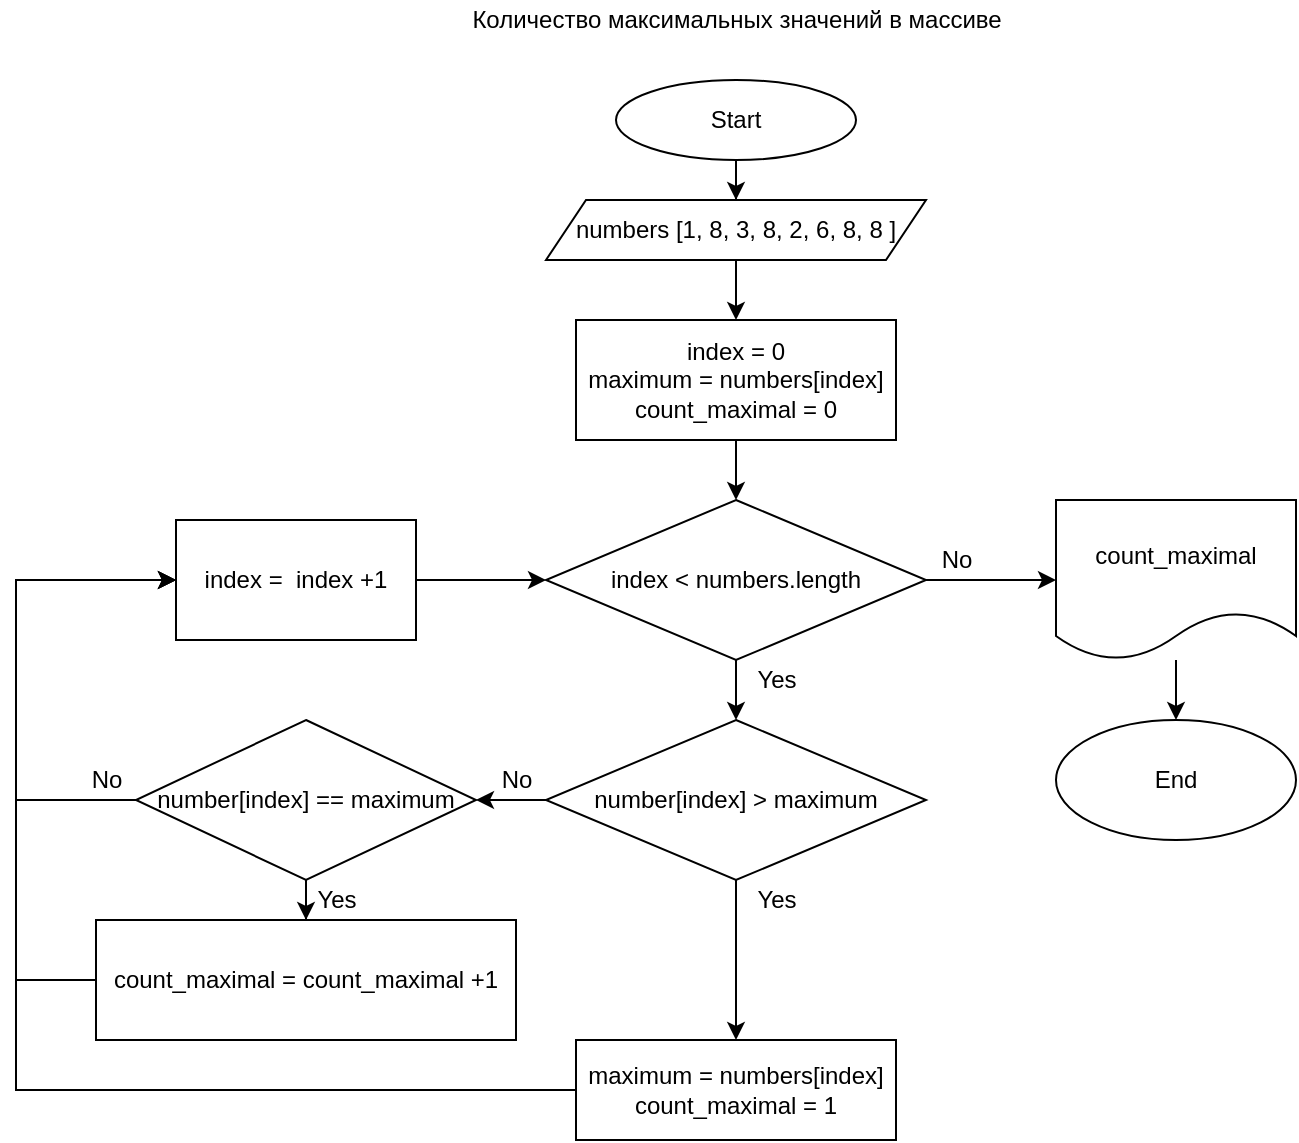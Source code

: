 <mxfile version="20.0.1" type="github">
  <diagram id="C5RBs43oDa-KdzZeNtuy" name="Page-1">
    <mxGraphModel dx="786" dy="457" grid="1" gridSize="10" guides="1" tooltips="1" connect="1" arrows="1" fold="1" page="1" pageScale="1" pageWidth="827" pageHeight="1169" math="0" shadow="0">
      <root>
        <mxCell id="WIyWlLk6GJQsqaUBKTNV-0" />
        <mxCell id="WIyWlLk6GJQsqaUBKTNV-1" parent="WIyWlLk6GJQsqaUBKTNV-0" />
        <mxCell id="anCv72j7XSeQpfh3ttz9-2" value="" style="edgeStyle=orthogonalEdgeStyle;rounded=0;orthogonalLoop=1;jettySize=auto;html=1;" edge="1" parent="WIyWlLk6GJQsqaUBKTNV-1" source="anCv72j7XSeQpfh3ttz9-0" target="anCv72j7XSeQpfh3ttz9-1">
          <mxGeometry relative="1" as="geometry" />
        </mxCell>
        <mxCell id="anCv72j7XSeQpfh3ttz9-0" value="Start" style="ellipse;whiteSpace=wrap;html=1;" vertex="1" parent="WIyWlLk6GJQsqaUBKTNV-1">
          <mxGeometry x="340" y="70" width="120" height="40" as="geometry" />
        </mxCell>
        <mxCell id="anCv72j7XSeQpfh3ttz9-4" value="" style="edgeStyle=orthogonalEdgeStyle;rounded=0;orthogonalLoop=1;jettySize=auto;html=1;" edge="1" parent="WIyWlLk6GJQsqaUBKTNV-1" source="anCv72j7XSeQpfh3ttz9-1" target="anCv72j7XSeQpfh3ttz9-3">
          <mxGeometry relative="1" as="geometry" />
        </mxCell>
        <mxCell id="anCv72j7XSeQpfh3ttz9-1" value="numbers [1, 8, 3, 8, 2, 6, 8, 8 ]" style="shape=parallelogram;perimeter=parallelogramPerimeter;whiteSpace=wrap;html=1;fixedSize=1;" vertex="1" parent="WIyWlLk6GJQsqaUBKTNV-1">
          <mxGeometry x="305" y="130" width="190" height="30" as="geometry" />
        </mxCell>
        <mxCell id="anCv72j7XSeQpfh3ttz9-6" value="" style="edgeStyle=orthogonalEdgeStyle;rounded=0;orthogonalLoop=1;jettySize=auto;html=1;" edge="1" parent="WIyWlLk6GJQsqaUBKTNV-1" source="anCv72j7XSeQpfh3ttz9-3" target="anCv72j7XSeQpfh3ttz9-5">
          <mxGeometry relative="1" as="geometry" />
        </mxCell>
        <mxCell id="anCv72j7XSeQpfh3ttz9-3" value="index = 0&lt;br&gt;maximum = numbers[index]&lt;br&gt;count_maximal = 0" style="whiteSpace=wrap;html=1;" vertex="1" parent="WIyWlLk6GJQsqaUBKTNV-1">
          <mxGeometry x="320" y="190" width="160" height="60" as="geometry" />
        </mxCell>
        <mxCell id="anCv72j7XSeQpfh3ttz9-8" value="" style="edgeStyle=orthogonalEdgeStyle;rounded=0;orthogonalLoop=1;jettySize=auto;html=1;" edge="1" parent="WIyWlLk6GJQsqaUBKTNV-1" source="anCv72j7XSeQpfh3ttz9-5" target="anCv72j7XSeQpfh3ttz9-7">
          <mxGeometry relative="1" as="geometry" />
        </mxCell>
        <mxCell id="anCv72j7XSeQpfh3ttz9-25" value="" style="edgeStyle=orthogonalEdgeStyle;rounded=0;orthogonalLoop=1;jettySize=auto;html=1;" edge="1" parent="WIyWlLk6GJQsqaUBKTNV-1" source="anCv72j7XSeQpfh3ttz9-5" target="anCv72j7XSeQpfh3ttz9-24">
          <mxGeometry relative="1" as="geometry" />
        </mxCell>
        <mxCell id="anCv72j7XSeQpfh3ttz9-5" value="index &amp;lt; numbers.length" style="rhombus;whiteSpace=wrap;html=1;" vertex="1" parent="WIyWlLk6GJQsqaUBKTNV-1">
          <mxGeometry x="305" y="280" width="190" height="80" as="geometry" />
        </mxCell>
        <mxCell id="anCv72j7XSeQpfh3ttz9-11" value="" style="edgeStyle=orthogonalEdgeStyle;rounded=0;orthogonalLoop=1;jettySize=auto;html=1;" edge="1" parent="WIyWlLk6GJQsqaUBKTNV-1" source="anCv72j7XSeQpfh3ttz9-7" target="anCv72j7XSeQpfh3ttz9-10">
          <mxGeometry relative="1" as="geometry" />
        </mxCell>
        <mxCell id="anCv72j7XSeQpfh3ttz9-14" value="" style="edgeStyle=orthogonalEdgeStyle;rounded=0;orthogonalLoop=1;jettySize=auto;html=1;" edge="1" parent="WIyWlLk6GJQsqaUBKTNV-1" source="anCv72j7XSeQpfh3ttz9-7" target="anCv72j7XSeQpfh3ttz9-13">
          <mxGeometry relative="1" as="geometry" />
        </mxCell>
        <mxCell id="anCv72j7XSeQpfh3ttz9-7" value="number[index] &amp;gt; maximum" style="rhombus;whiteSpace=wrap;html=1;" vertex="1" parent="WIyWlLk6GJQsqaUBKTNV-1">
          <mxGeometry x="305" y="390" width="190" height="80" as="geometry" />
        </mxCell>
        <mxCell id="anCv72j7XSeQpfh3ttz9-9" value="Yes" style="text;html=1;align=center;verticalAlign=middle;resizable=0;points=[];autosize=1;strokeColor=none;fillColor=none;" vertex="1" parent="WIyWlLk6GJQsqaUBKTNV-1">
          <mxGeometry x="400" y="360" width="40" height="20" as="geometry" />
        </mxCell>
        <mxCell id="anCv72j7XSeQpfh3ttz9-20" value="" style="edgeStyle=orthogonalEdgeStyle;rounded=0;orthogonalLoop=1;jettySize=auto;html=1;" edge="1" parent="WIyWlLk6GJQsqaUBKTNV-1" source="anCv72j7XSeQpfh3ttz9-10" target="anCv72j7XSeQpfh3ttz9-19">
          <mxGeometry relative="1" as="geometry">
            <Array as="points">
              <mxPoint x="40" y="575" />
              <mxPoint x="40" y="320" />
            </Array>
          </mxGeometry>
        </mxCell>
        <mxCell id="anCv72j7XSeQpfh3ttz9-10" value="maximum = numbers[index]&lt;br&gt;count_maximal = 1" style="whiteSpace=wrap;html=1;" vertex="1" parent="WIyWlLk6GJQsqaUBKTNV-1">
          <mxGeometry x="320" y="550" width="160" height="50" as="geometry" />
        </mxCell>
        <mxCell id="anCv72j7XSeQpfh3ttz9-12" value="Yes" style="text;html=1;align=center;verticalAlign=middle;resizable=0;points=[];autosize=1;strokeColor=none;fillColor=none;" vertex="1" parent="WIyWlLk6GJQsqaUBKTNV-1">
          <mxGeometry x="400" y="470" width="40" height="20" as="geometry" />
        </mxCell>
        <mxCell id="anCv72j7XSeQpfh3ttz9-16" value="" style="edgeStyle=orthogonalEdgeStyle;rounded=0;orthogonalLoop=1;jettySize=auto;html=1;" edge="1" parent="WIyWlLk6GJQsqaUBKTNV-1" source="anCv72j7XSeQpfh3ttz9-13" target="anCv72j7XSeQpfh3ttz9-15">
          <mxGeometry relative="1" as="geometry" />
        </mxCell>
        <mxCell id="anCv72j7XSeQpfh3ttz9-32" value="" style="edgeStyle=orthogonalEdgeStyle;rounded=0;orthogonalLoop=1;jettySize=auto;html=1;entryX=0;entryY=0.5;entryDx=0;entryDy=0;" edge="1" parent="WIyWlLk6GJQsqaUBKTNV-1" source="anCv72j7XSeQpfh3ttz9-13" target="anCv72j7XSeQpfh3ttz9-19">
          <mxGeometry relative="1" as="geometry">
            <mxPoint x="-5" y="430" as="targetPoint" />
            <Array as="points">
              <mxPoint x="40" y="430" />
              <mxPoint x="40" y="320" />
            </Array>
          </mxGeometry>
        </mxCell>
        <mxCell id="anCv72j7XSeQpfh3ttz9-13" value="number[index] == maximum" style="rhombus;whiteSpace=wrap;html=1;" vertex="1" parent="WIyWlLk6GJQsqaUBKTNV-1">
          <mxGeometry x="100" y="390" width="170" height="80" as="geometry" />
        </mxCell>
        <mxCell id="anCv72j7XSeQpfh3ttz9-22" value="" style="edgeStyle=orthogonalEdgeStyle;rounded=0;orthogonalLoop=1;jettySize=auto;html=1;entryX=0;entryY=0.5;entryDx=0;entryDy=0;" edge="1" parent="WIyWlLk6GJQsqaUBKTNV-1" source="anCv72j7XSeQpfh3ttz9-15" target="anCv72j7XSeQpfh3ttz9-19">
          <mxGeometry relative="1" as="geometry">
            <mxPoint x="-60" y="480" as="targetPoint" />
            <Array as="points">
              <mxPoint x="40" y="520" />
              <mxPoint x="40" y="320" />
            </Array>
          </mxGeometry>
        </mxCell>
        <mxCell id="anCv72j7XSeQpfh3ttz9-15" value="count_maximal = count_maximal +1" style="whiteSpace=wrap;html=1;" vertex="1" parent="WIyWlLk6GJQsqaUBKTNV-1">
          <mxGeometry x="80" y="490" width="210" height="60" as="geometry" />
        </mxCell>
        <mxCell id="anCv72j7XSeQpfh3ttz9-17" value="No" style="text;html=1;align=center;verticalAlign=middle;resizable=0;points=[];autosize=1;strokeColor=none;fillColor=none;" vertex="1" parent="WIyWlLk6GJQsqaUBKTNV-1">
          <mxGeometry x="275" y="410" width="30" height="20" as="geometry" />
        </mxCell>
        <mxCell id="anCv72j7XSeQpfh3ttz9-23" value="" style="edgeStyle=orthogonalEdgeStyle;rounded=0;orthogonalLoop=1;jettySize=auto;html=1;" edge="1" parent="WIyWlLk6GJQsqaUBKTNV-1" source="anCv72j7XSeQpfh3ttz9-19" target="anCv72j7XSeQpfh3ttz9-5">
          <mxGeometry relative="1" as="geometry" />
        </mxCell>
        <mxCell id="anCv72j7XSeQpfh3ttz9-19" value="index = &amp;nbsp;index +1" style="whiteSpace=wrap;html=1;" vertex="1" parent="WIyWlLk6GJQsqaUBKTNV-1">
          <mxGeometry x="120" y="290" width="120" height="60" as="geometry" />
        </mxCell>
        <mxCell id="anCv72j7XSeQpfh3ttz9-27" value="" style="edgeStyle=orthogonalEdgeStyle;rounded=0;orthogonalLoop=1;jettySize=auto;html=1;" edge="1" parent="WIyWlLk6GJQsqaUBKTNV-1" source="anCv72j7XSeQpfh3ttz9-24" target="anCv72j7XSeQpfh3ttz9-26">
          <mxGeometry relative="1" as="geometry" />
        </mxCell>
        <mxCell id="anCv72j7XSeQpfh3ttz9-24" value="count_maximal" style="shape=document;whiteSpace=wrap;html=1;boundedLbl=1;" vertex="1" parent="WIyWlLk6GJQsqaUBKTNV-1">
          <mxGeometry x="560" y="280" width="120" height="80" as="geometry" />
        </mxCell>
        <mxCell id="anCv72j7XSeQpfh3ttz9-26" value="End" style="ellipse;whiteSpace=wrap;html=1;" vertex="1" parent="WIyWlLk6GJQsqaUBKTNV-1">
          <mxGeometry x="560" y="390" width="120" height="60" as="geometry" />
        </mxCell>
        <mxCell id="anCv72j7XSeQpfh3ttz9-28" value="Количество максимальных значений в массиве" style="text;html=1;align=center;verticalAlign=middle;resizable=0;points=[];autosize=1;strokeColor=none;fillColor=none;" vertex="1" parent="WIyWlLk6GJQsqaUBKTNV-1">
          <mxGeometry x="255" y="30" width="290" height="20" as="geometry" />
        </mxCell>
        <mxCell id="anCv72j7XSeQpfh3ttz9-29" value="No" style="text;html=1;align=center;verticalAlign=middle;resizable=0;points=[];autosize=1;strokeColor=none;fillColor=none;" vertex="1" parent="WIyWlLk6GJQsqaUBKTNV-1">
          <mxGeometry x="495" y="300" width="30" height="20" as="geometry" />
        </mxCell>
        <mxCell id="anCv72j7XSeQpfh3ttz9-33" value="No" style="text;html=1;align=center;verticalAlign=middle;resizable=0;points=[];autosize=1;strokeColor=none;fillColor=none;" vertex="1" parent="WIyWlLk6GJQsqaUBKTNV-1">
          <mxGeometry x="70" y="410" width="30" height="20" as="geometry" />
        </mxCell>
        <mxCell id="anCv72j7XSeQpfh3ttz9-34" value="Yes" style="text;html=1;align=center;verticalAlign=middle;resizable=0;points=[];autosize=1;strokeColor=none;fillColor=none;" vertex="1" parent="WIyWlLk6GJQsqaUBKTNV-1">
          <mxGeometry x="180" y="470" width="40" height="20" as="geometry" />
        </mxCell>
      </root>
    </mxGraphModel>
  </diagram>
</mxfile>
